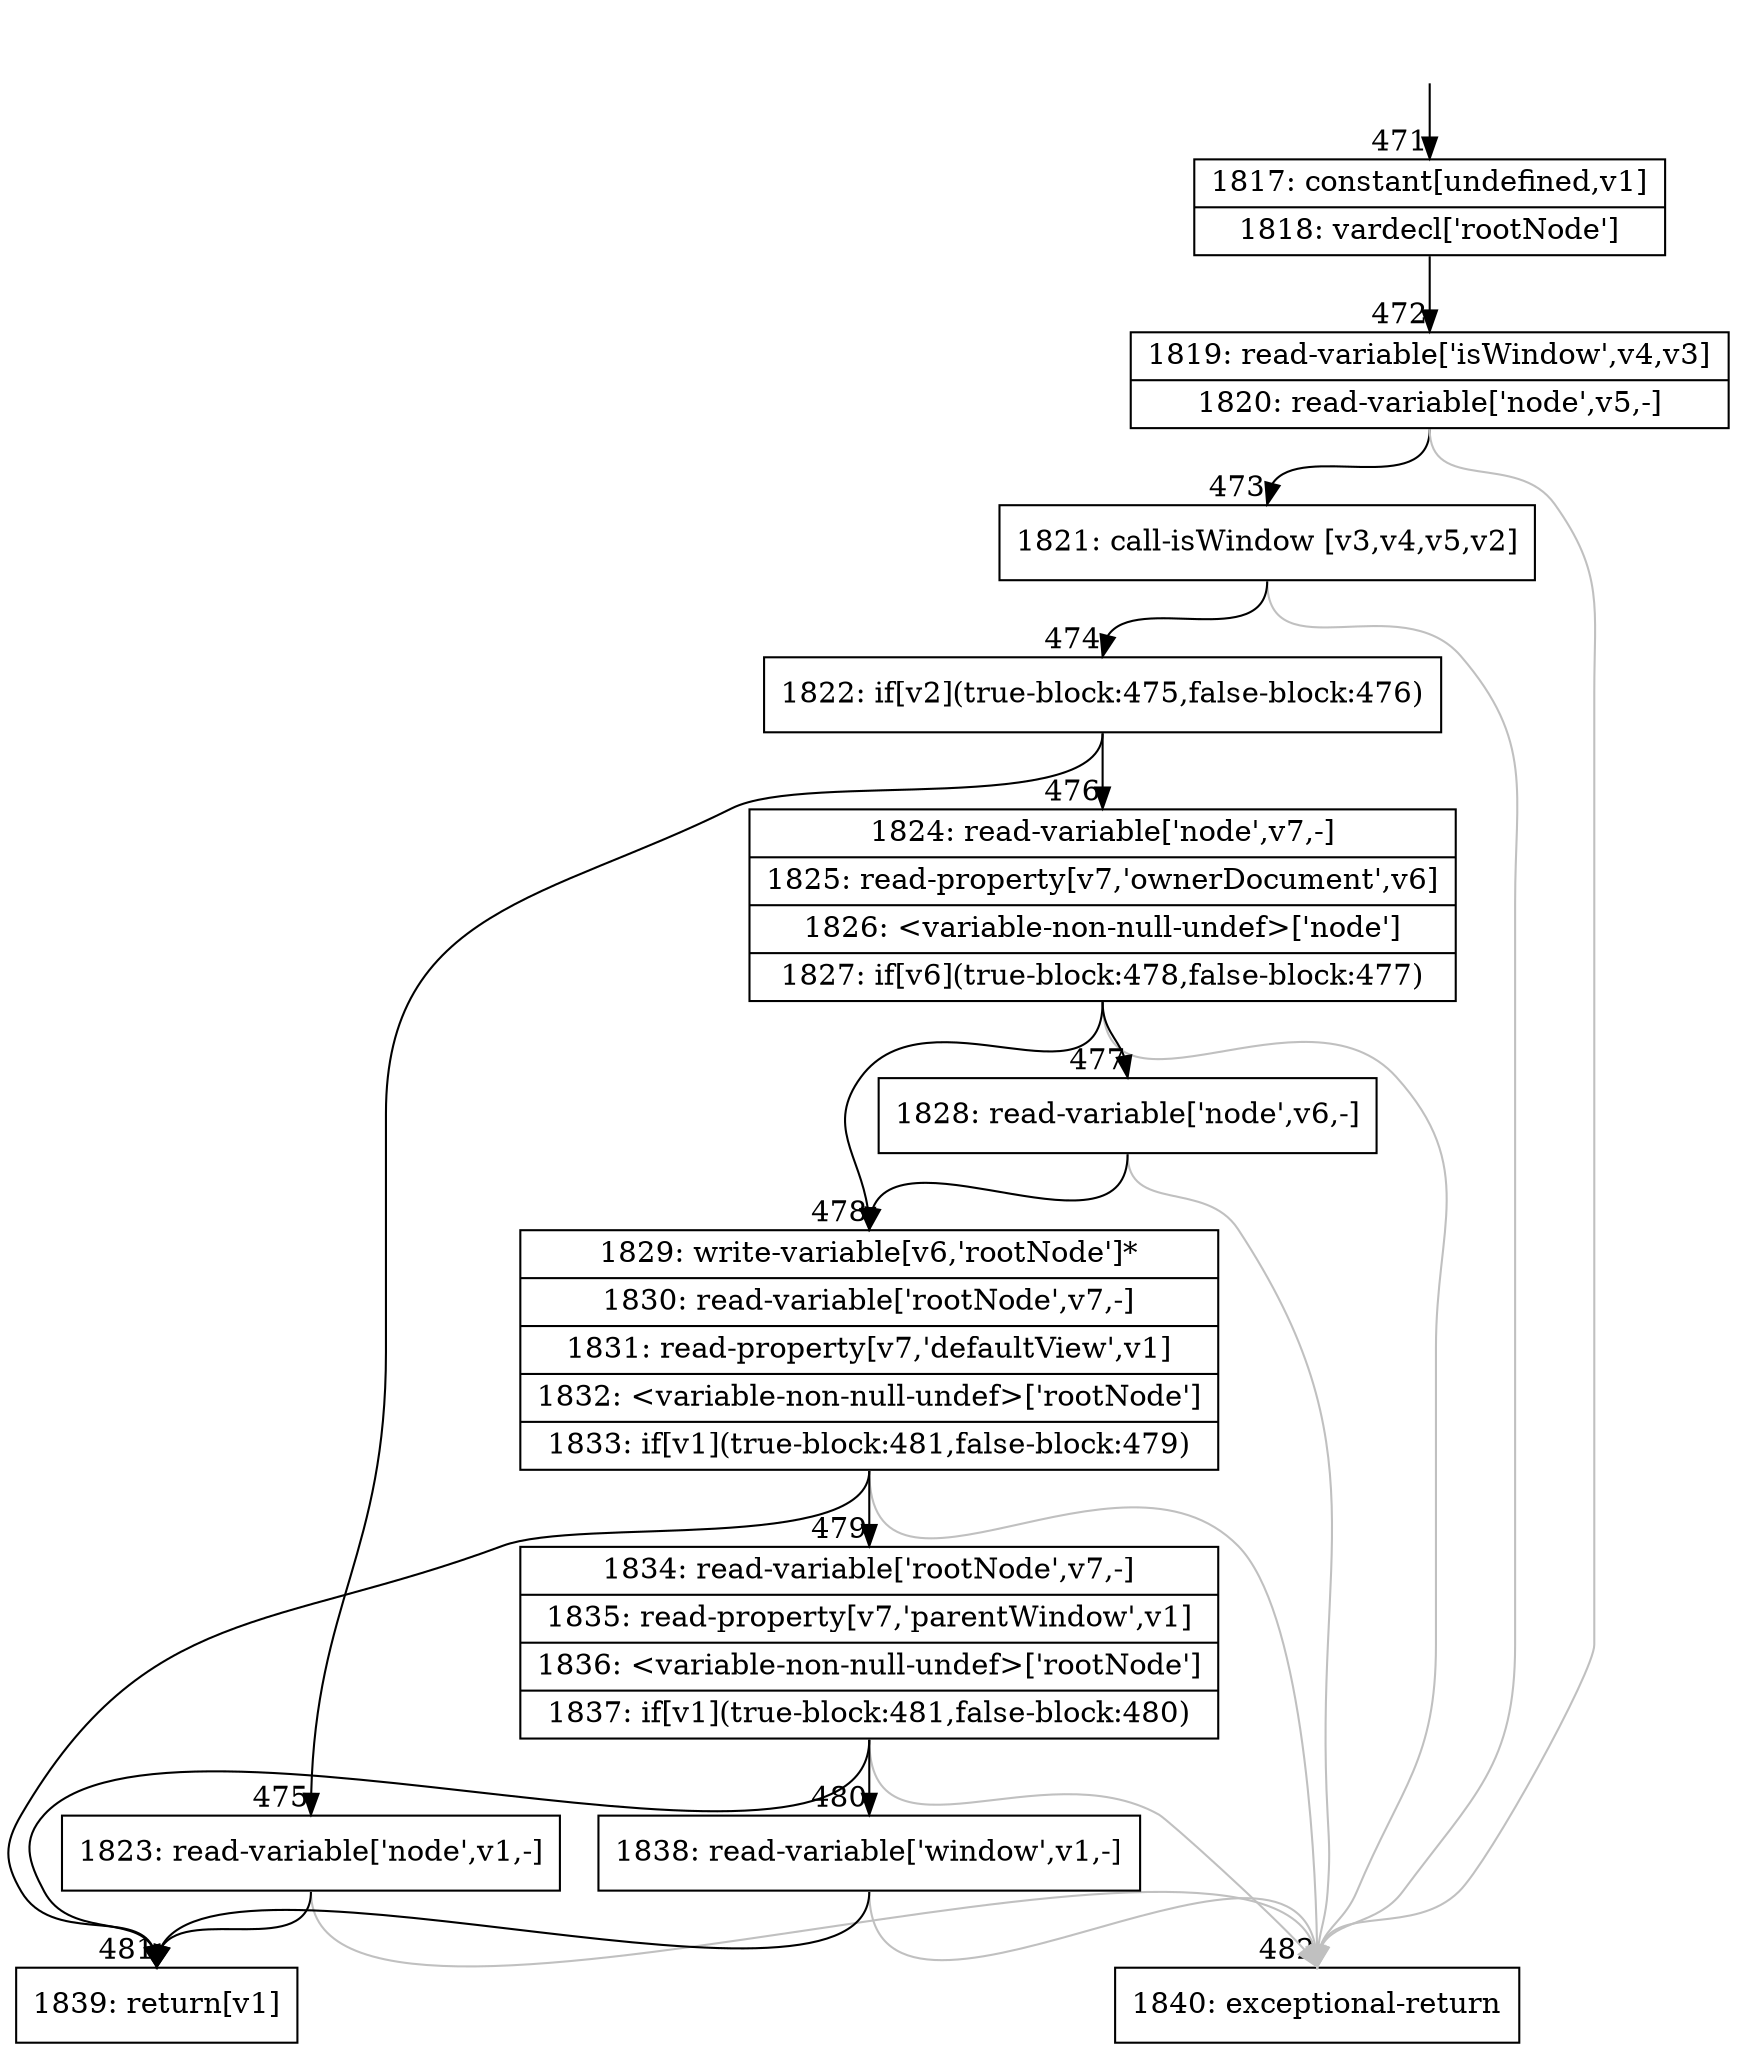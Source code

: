 digraph {
rankdir="TD"
BB_entry36[shape=none,label=""];
BB_entry36 -> BB471 [tailport=s, headport=n, headlabel="    471"]
BB471 [shape=record label="{1817: constant[undefined,v1]|1818: vardecl['rootNode']}" ] 
BB471 -> BB472 [tailport=s, headport=n, headlabel="      472"]
BB472 [shape=record label="{1819: read-variable['isWindow',v4,v3]|1820: read-variable['node',v5,-]}" ] 
BB472 -> BB473 [tailport=s, headport=n, headlabel="      473"]
BB472 -> BB482 [tailport=s, headport=n, color=gray, headlabel="      482"]
BB473 [shape=record label="{1821: call-isWindow [v3,v4,v5,v2]}" ] 
BB473 -> BB474 [tailport=s, headport=n, headlabel="      474"]
BB473 -> BB482 [tailport=s, headport=n, color=gray]
BB474 [shape=record label="{1822: if[v2](true-block:475,false-block:476)}" ] 
BB474 -> BB475 [tailport=s, headport=n, headlabel="      475"]
BB474 -> BB476 [tailport=s, headport=n, headlabel="      476"]
BB475 [shape=record label="{1823: read-variable['node',v1,-]}" ] 
BB475 -> BB481 [tailport=s, headport=n, headlabel="      481"]
BB475 -> BB482 [tailport=s, headport=n, color=gray]
BB476 [shape=record label="{1824: read-variable['node',v7,-]|1825: read-property[v7,'ownerDocument',v6]|1826: \<variable-non-null-undef\>['node']|1827: if[v6](true-block:478,false-block:477)}" ] 
BB476 -> BB478 [tailport=s, headport=n, headlabel="      478"]
BB476 -> BB477 [tailport=s, headport=n, headlabel="      477"]
BB476 -> BB482 [tailport=s, headport=n, color=gray]
BB477 [shape=record label="{1828: read-variable['node',v6,-]}" ] 
BB477 -> BB478 [tailport=s, headport=n]
BB477 -> BB482 [tailport=s, headport=n, color=gray]
BB478 [shape=record label="{1829: write-variable[v6,'rootNode']*|1830: read-variable['rootNode',v7,-]|1831: read-property[v7,'defaultView',v1]|1832: \<variable-non-null-undef\>['rootNode']|1833: if[v1](true-block:481,false-block:479)}" ] 
BB478 -> BB481 [tailport=s, headport=n]
BB478 -> BB479 [tailport=s, headport=n, headlabel="      479"]
BB478 -> BB482 [tailport=s, headport=n, color=gray]
BB479 [shape=record label="{1834: read-variable['rootNode',v7,-]|1835: read-property[v7,'parentWindow',v1]|1836: \<variable-non-null-undef\>['rootNode']|1837: if[v1](true-block:481,false-block:480)}" ] 
BB479 -> BB481 [tailport=s, headport=n]
BB479 -> BB480 [tailport=s, headport=n, headlabel="      480"]
BB479 -> BB482 [tailport=s, headport=n, color=gray]
BB480 [shape=record label="{1838: read-variable['window',v1,-]}" ] 
BB480 -> BB481 [tailport=s, headport=n]
BB480 -> BB482 [tailport=s, headport=n, color=gray]
BB481 [shape=record label="{1839: return[v1]}" ] 
BB482 [shape=record label="{1840: exceptional-return}" ] 
//#$~ 742
}

